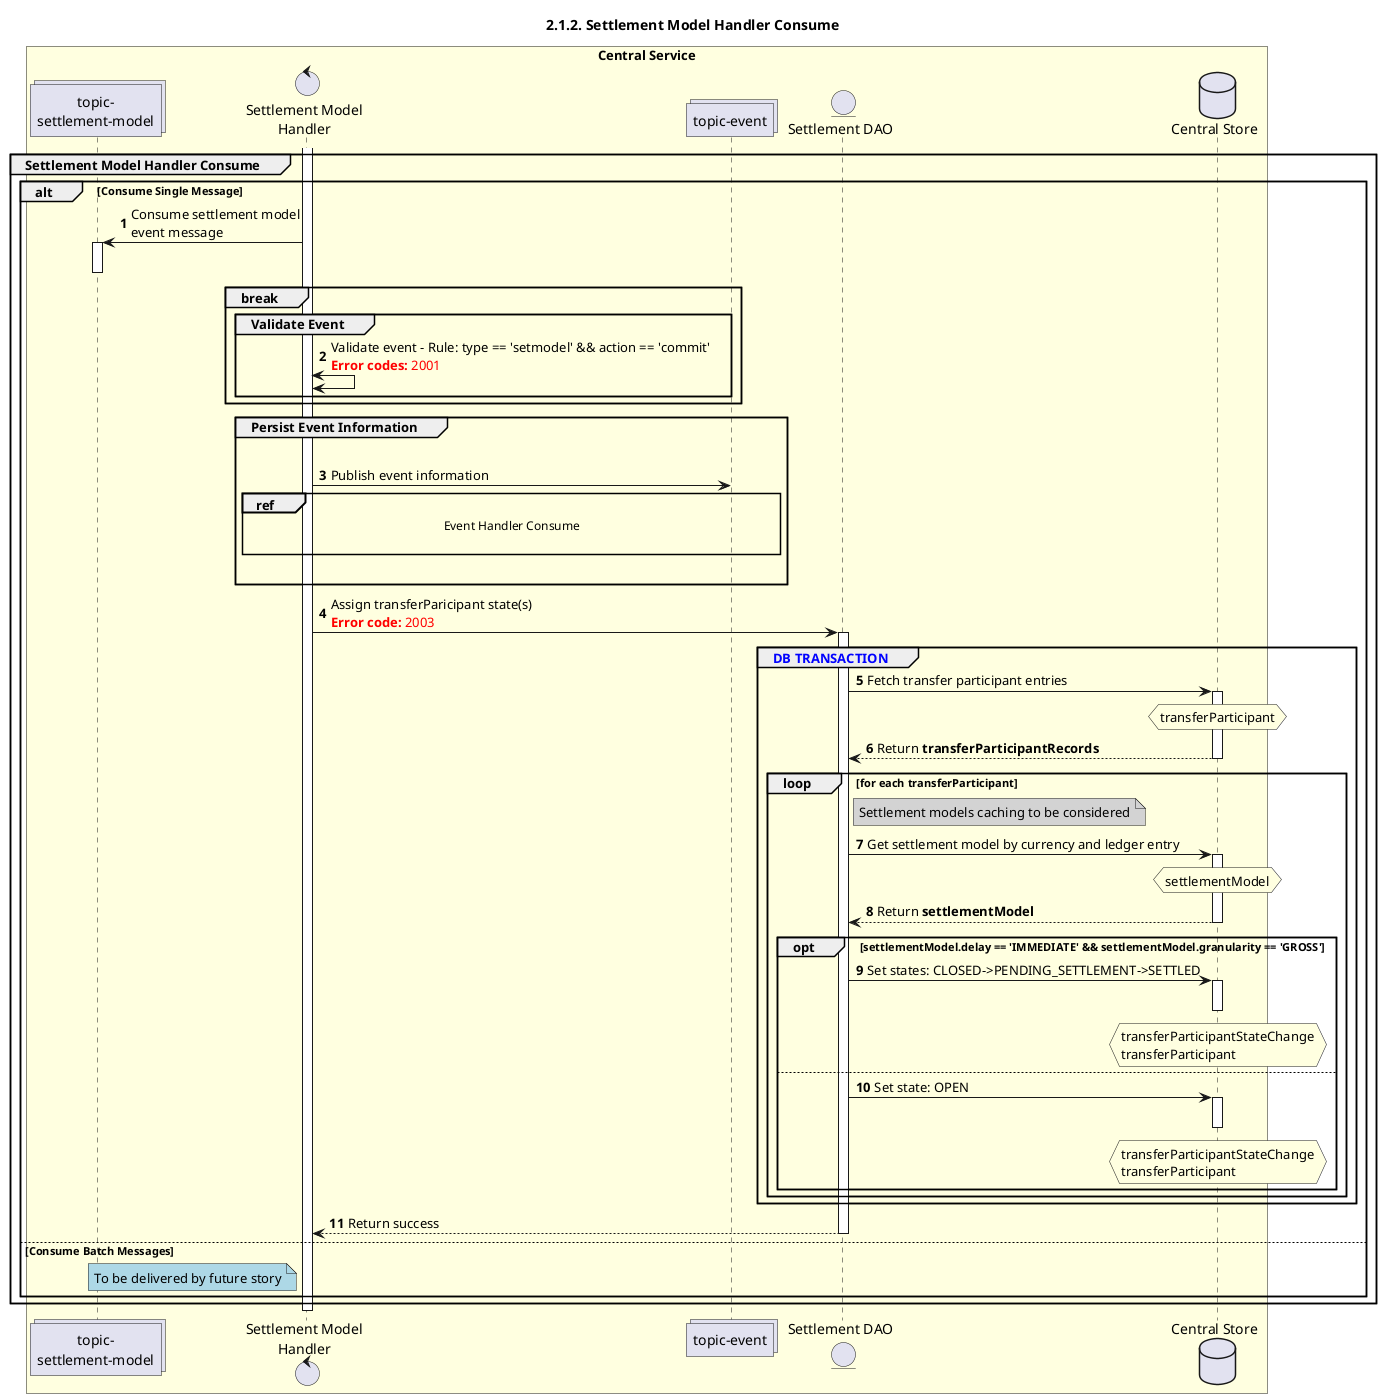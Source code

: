 /'*****
 License
 --------------
 Copyright © 2017 Bill & Melinda Gates Foundation
 The Mojaloop files are made available by the Bill & Melinda Gates Foundation under the Apache License, Version 2.0 (the "License") and you may not use these files except in compliance with the License. You may obtain a copy of the License at
 http://www.apache.org/licenses/LICENSE-2.0
 Unless required by applicable law or agreed to in writing, the Mojaloop files are distributed on an "AS IS" BASIS, WITHOUT WARRANTIES OR CONDITIONS OF ANY KIND, either express or implied. See the License for the specific language governing permissions and limitations under the License.
 Contributors
 --------------
 This is the official list of the Mojaloop project contributors for this file.
 Names of the original copyright holders (individuals or organizations)
 should be listed with a '*' in the first column. People who have
 contributed from an organization can be listed under the organization
 that actually holds the copyright for their contributions (see the
 Gates Foundation organization for an example). Those individuals should have
 their names indented and be marked with a '-'. Email address can be added
 optionally within square brackets <email>.
 * Gates Foundation
 - Name Surname <name.surname@gatesfoundation.com>

 * ModusBox
 - Georgi Georgiev <georgi.georgiev@modusbox.com>
 --------------
 ******'/

@startuml
' declate title
title 2.1.2. Settlement Model Handler Consume
autonumber
' Actor Keys:
'   boundary - APIs/Interfaces, etc
'   collections - Kafka Topics
'   control - Kafka Consumers
'   entity - Database Access Objects
'   database - Database Persistance Store
' declare actors
collections "topic-\nsettlement-model" as TOPIC_SETMODEL
control "Settlement Model\nHandler" as SETMODEL_HANDLER
collections "topic-event" as TOPIC_EVENT
entity "Settlement DAO" as SET_DAO
database "Central Store" as DB

box "Central Service" #LightYellow
    participant TOPIC_SETMODEL
    participant SETMODEL_HANDLER
    participant TOPIC_EVENT
    participant SET_DAO
    participant DB
end box

' start flow
activate SETMODEL_HANDLER
group Settlement Model Handler Consume
    alt Consume Single Message
        TOPIC_SETMODEL <- SETMODEL_HANDLER: Consume settlement model\nevent message
        activate TOPIC_SETMODEL
        deactivate TOPIC_SETMODEL
        break
            group Validate Event
                SETMODEL_HANDLER <-> SETMODEL_HANDLER: Validate event - Rule: type == 'setmodel' && action == 'commit'\n<color #FF0000><b>Error codes:</b> 2001</color>
            end
        end
        group Persist Event Information
            |||
            SETMODEL_HANDLER -> TOPIC_EVENT: Publish event information
            ref over SETMODEL_HANDLER, TOPIC_EVENT:  Event Handler Consume\n
            |||
        end

        SETMODEL_HANDLER -> SET_DAO: Assign transferParicipant state(s)\n<color #FF0000><b>Error code:</b> 2003</color>
        activate SET_DAO
        group <color #blue>DB TRANSACTION</color>
            SET_DAO -> DB: Fetch transfer participant entries
            activate DB
            hnote over DB #lightyellow
                transferParticipant
            end note
            DB --> SET_DAO: Return **transferParticipantRecords**
            deactivate DB

            loop for each transferParticipant
                note right of SET_DAO #lightgrey
                    Settlement models caching to be considered
                end note
                SET_DAO -> DB: Get settlement model by currency and ledger entry
                activate DB
                hnote over DB #lightyellow
                    settlementModel
                end note
                DB --> SET_DAO: Return **settlementModel**
                deactivate DB

                opt settlementModel.delay == 'IMMEDIATE' && settlementModel.granularity == 'GROSS'
                    SET_DAO -> DB: Set states: CLOSED->PENDING_SETTLEMENT->SETTLED
                    activate DB
                    hnote over DB #lightyellow
                        transferParticipantStateChange
                        transferParticipant
                    end note
                    deactivate DB
                else
                    SET_DAO -> DB: Set state: OPEN
                    activate DB
                    hnote over DB #lightyellow
                        transferParticipantStateChange
                        transferParticipant
                    end note
                    deactivate DB
                end

            end
        end
        SETMODEL_HANDLER <-- SET_DAO: Return success
        deactivate SET_DAO
    else Consume Batch Messages
        note left of SETMODEL_HANDLER #lightblue
            To be delivered by future story
        end note
    end
end
deactivate SETMODEL_HANDLER
@enduml
